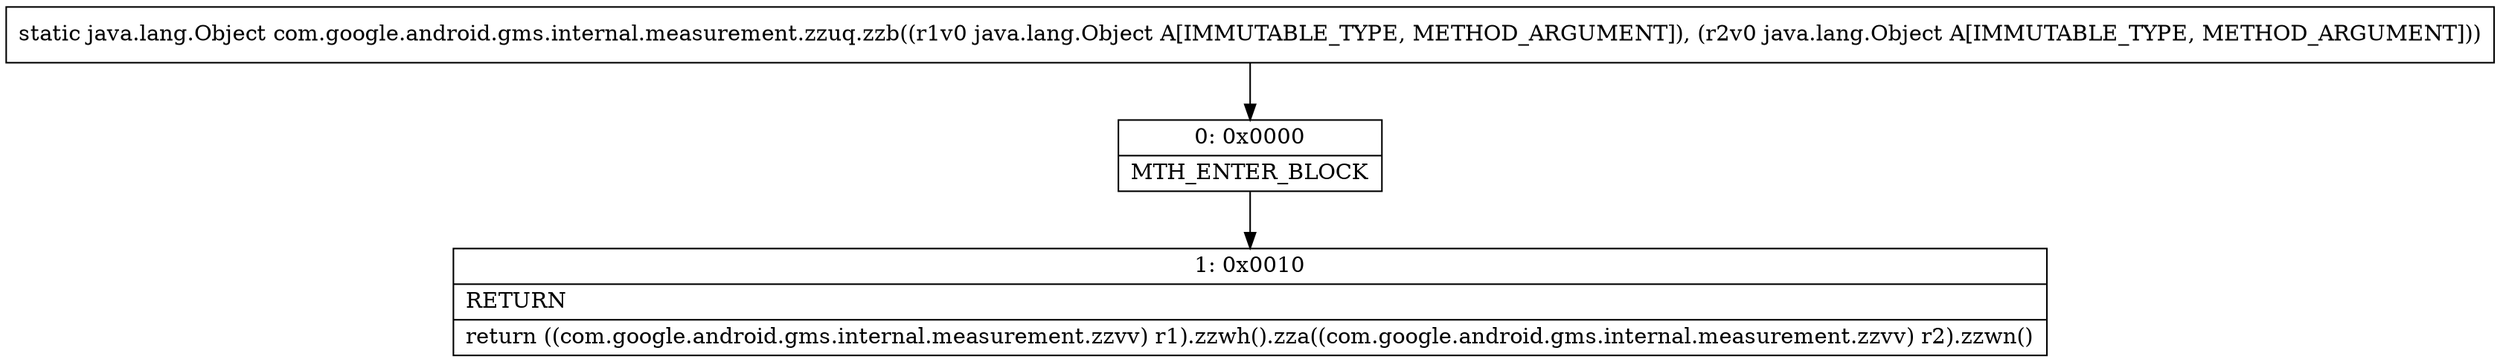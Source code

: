 digraph "CFG forcom.google.android.gms.internal.measurement.zzuq.zzb(Ljava\/lang\/Object;Ljava\/lang\/Object;)Ljava\/lang\/Object;" {
Node_0 [shape=record,label="{0\:\ 0x0000|MTH_ENTER_BLOCK\l}"];
Node_1 [shape=record,label="{1\:\ 0x0010|RETURN\l|return ((com.google.android.gms.internal.measurement.zzvv) r1).zzwh().zza((com.google.android.gms.internal.measurement.zzvv) r2).zzwn()\l}"];
MethodNode[shape=record,label="{static java.lang.Object com.google.android.gms.internal.measurement.zzuq.zzb((r1v0 java.lang.Object A[IMMUTABLE_TYPE, METHOD_ARGUMENT]), (r2v0 java.lang.Object A[IMMUTABLE_TYPE, METHOD_ARGUMENT])) }"];
MethodNode -> Node_0;
Node_0 -> Node_1;
}


